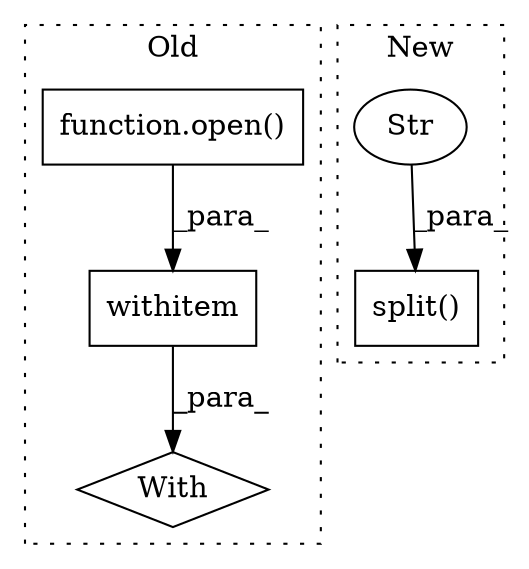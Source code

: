 digraph G {
subgraph cluster0 {
1 [label="withitem" a="49" s="3984" l="4" shape="box"];
3 [label="With" a="39" s="4134,4143" l="5,56" shape="diamond"];
5 [label="function.open()" a="75" s="3984,4000" l="5,19" shape="box"];
label = "Old";
style="dotted";
}
subgraph cluster1 {
2 [label="split()" a="75" s="4217,4252" l="31,1" shape="box"];
4 [label="Str" a="66" s="4248" l="4" shape="ellipse"];
label = "New";
style="dotted";
}
1 -> 3 [label="_para_"];
4 -> 2 [label="_para_"];
5 -> 1 [label="_para_"];
}